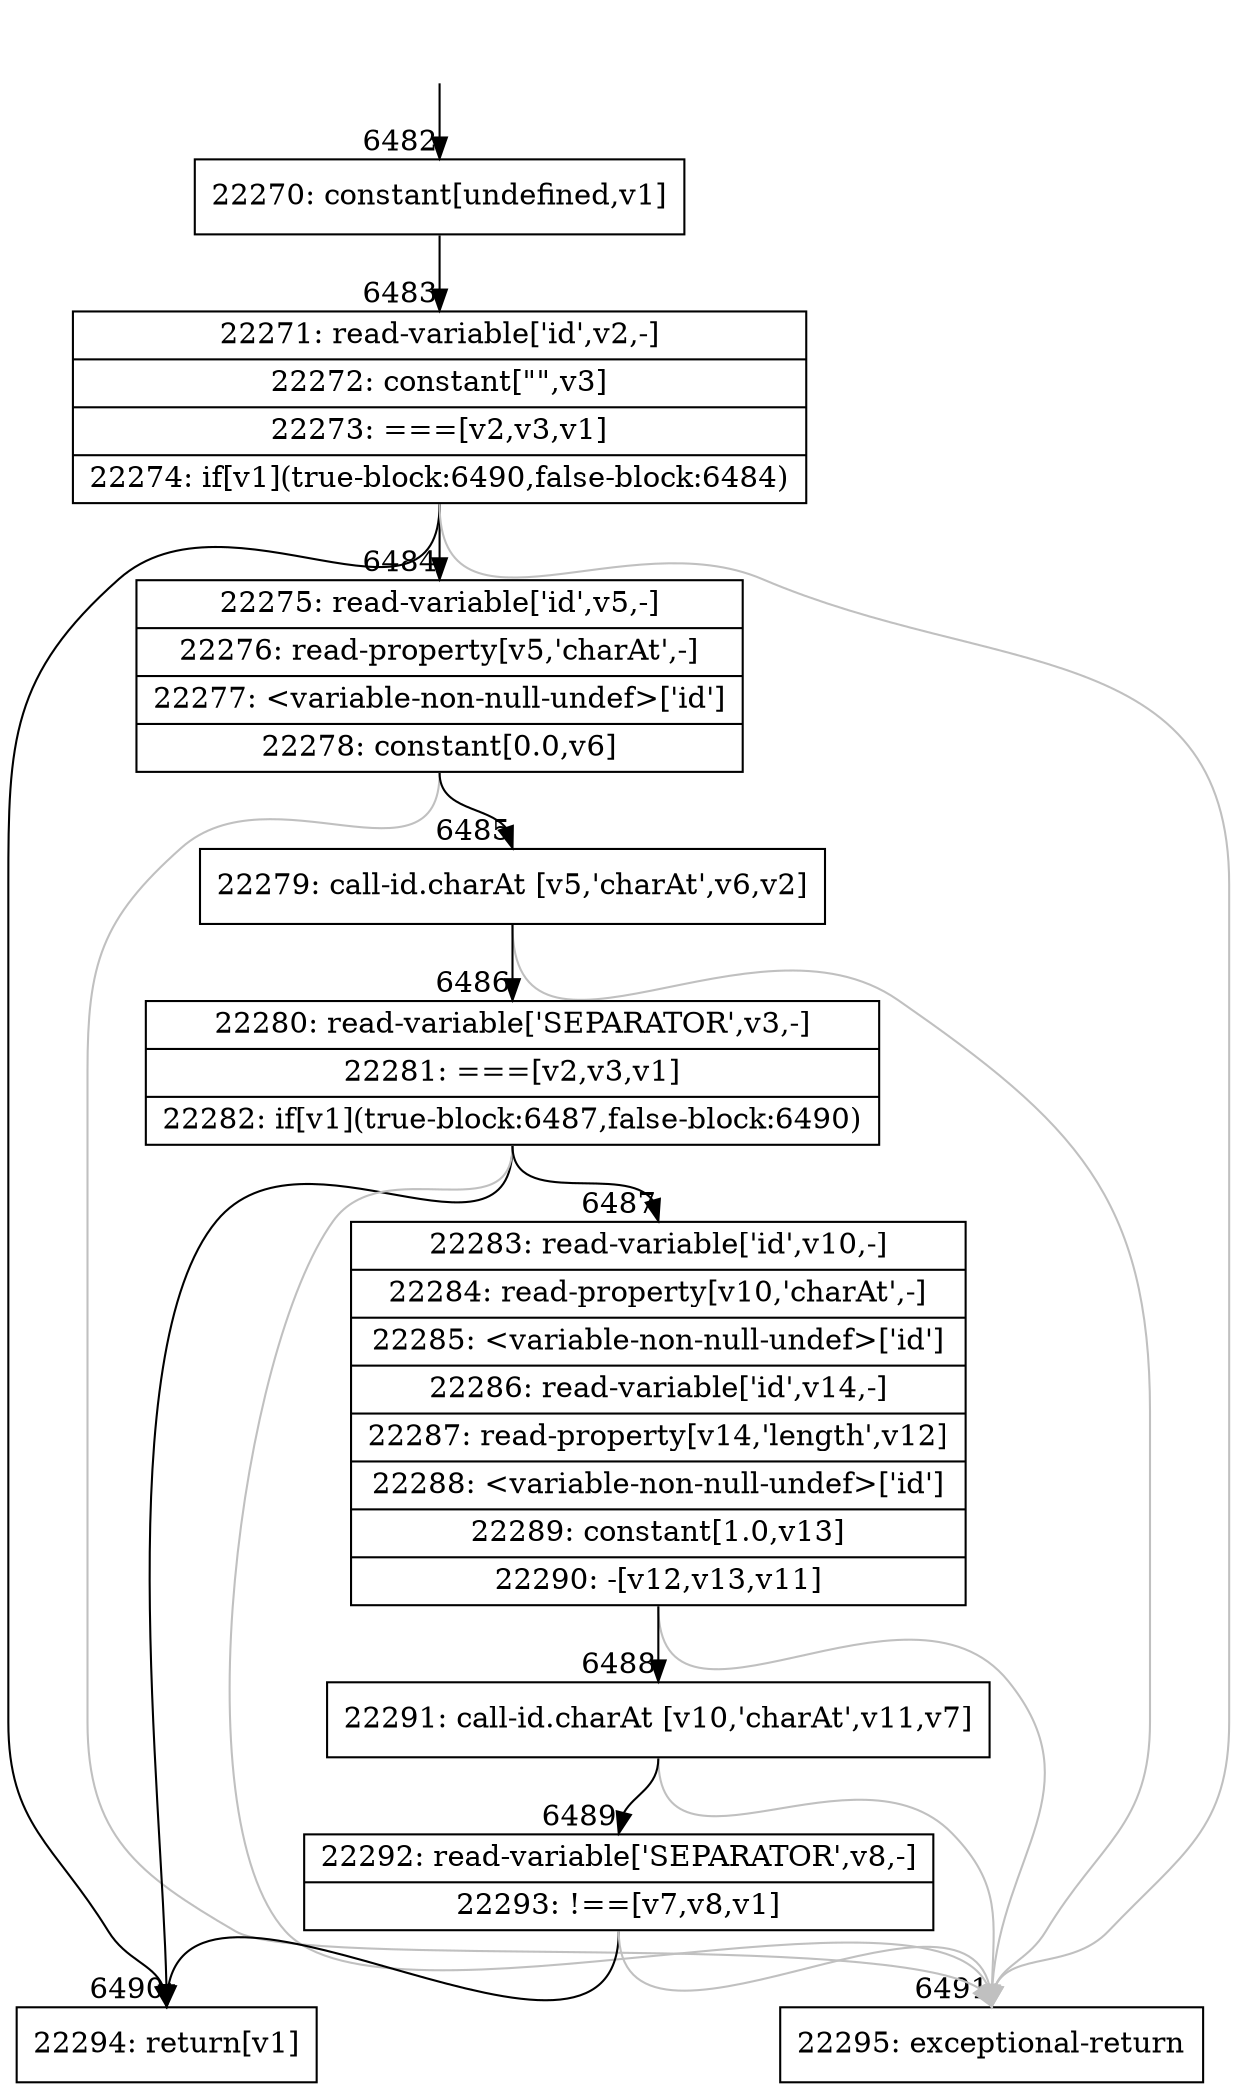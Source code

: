 digraph {
rankdir="TD"
BB_entry446[shape=none,label=""];
BB_entry446 -> BB6482 [tailport=s, headport=n, headlabel="    6482"]
BB6482 [shape=record label="{22270: constant[undefined,v1]}" ] 
BB6482 -> BB6483 [tailport=s, headport=n, headlabel="      6483"]
BB6483 [shape=record label="{22271: read-variable['id',v2,-]|22272: constant[\"\",v3]|22273: ===[v2,v3,v1]|22274: if[v1](true-block:6490,false-block:6484)}" ] 
BB6483 -> BB6490 [tailport=s, headport=n, headlabel="      6490"]
BB6483 -> BB6484 [tailport=s, headport=n, headlabel="      6484"]
BB6483 -> BB6491 [tailport=s, headport=n, color=gray, headlabel="      6491"]
BB6484 [shape=record label="{22275: read-variable['id',v5,-]|22276: read-property[v5,'charAt',-]|22277: \<variable-non-null-undef\>['id']|22278: constant[0.0,v6]}" ] 
BB6484 -> BB6485 [tailport=s, headport=n, headlabel="      6485"]
BB6484 -> BB6491 [tailport=s, headport=n, color=gray]
BB6485 [shape=record label="{22279: call-id.charAt [v5,'charAt',v6,v2]}" ] 
BB6485 -> BB6486 [tailport=s, headport=n, headlabel="      6486"]
BB6485 -> BB6491 [tailport=s, headport=n, color=gray]
BB6486 [shape=record label="{22280: read-variable['SEPARATOR',v3,-]|22281: ===[v2,v3,v1]|22282: if[v1](true-block:6487,false-block:6490)}" ] 
BB6486 -> BB6490 [tailport=s, headport=n]
BB6486 -> BB6487 [tailport=s, headport=n, headlabel="      6487"]
BB6486 -> BB6491 [tailport=s, headport=n, color=gray]
BB6487 [shape=record label="{22283: read-variable['id',v10,-]|22284: read-property[v10,'charAt',-]|22285: \<variable-non-null-undef\>['id']|22286: read-variable['id',v14,-]|22287: read-property[v14,'length',v12]|22288: \<variable-non-null-undef\>['id']|22289: constant[1.0,v13]|22290: -[v12,v13,v11]}" ] 
BB6487 -> BB6488 [tailport=s, headport=n, headlabel="      6488"]
BB6487 -> BB6491 [tailport=s, headport=n, color=gray]
BB6488 [shape=record label="{22291: call-id.charAt [v10,'charAt',v11,v7]}" ] 
BB6488 -> BB6489 [tailport=s, headport=n, headlabel="      6489"]
BB6488 -> BB6491 [tailport=s, headport=n, color=gray]
BB6489 [shape=record label="{22292: read-variable['SEPARATOR',v8,-]|22293: !==[v7,v8,v1]}" ] 
BB6489 -> BB6490 [tailport=s, headport=n]
BB6489 -> BB6491 [tailport=s, headport=n, color=gray]
BB6490 [shape=record label="{22294: return[v1]}" ] 
BB6491 [shape=record label="{22295: exceptional-return}" ] 
//#$~ 11381
}

